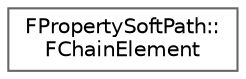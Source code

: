 digraph "Graphical Class Hierarchy"
{
 // INTERACTIVE_SVG=YES
 // LATEX_PDF_SIZE
  bgcolor="transparent";
  edge [fontname=Helvetica,fontsize=10,labelfontname=Helvetica,labelfontsize=10];
  node [fontname=Helvetica,fontsize=10,shape=box,height=0.2,width=0.4];
  rankdir="LR";
  Node0 [id="Node000000",label="FPropertySoftPath::\lFChainElement",height=0.2,width=0.4,color="grey40", fillcolor="white", style="filled",URL="$d4/d0b/structFPropertySoftPath_1_1FChainElement.html",tooltip=" "];
}

